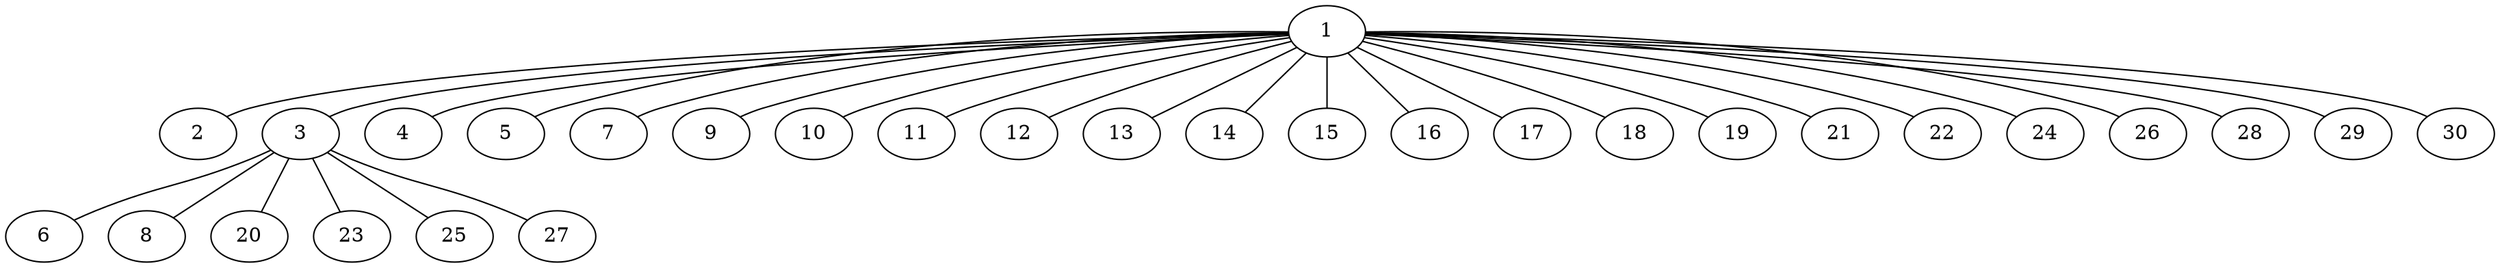 graph g_m_29{
1--2
1--3
1--4
1--5
1--7
1--9
1--10
1--11
1--12
1--13
1--14
1--15
1--16
1--17
1--18
1--19
1--21
1--22
1--24
1--26
1--28
1--29
1--30
3--6
3--8
3--20
3--23
3--25
3--27
}
